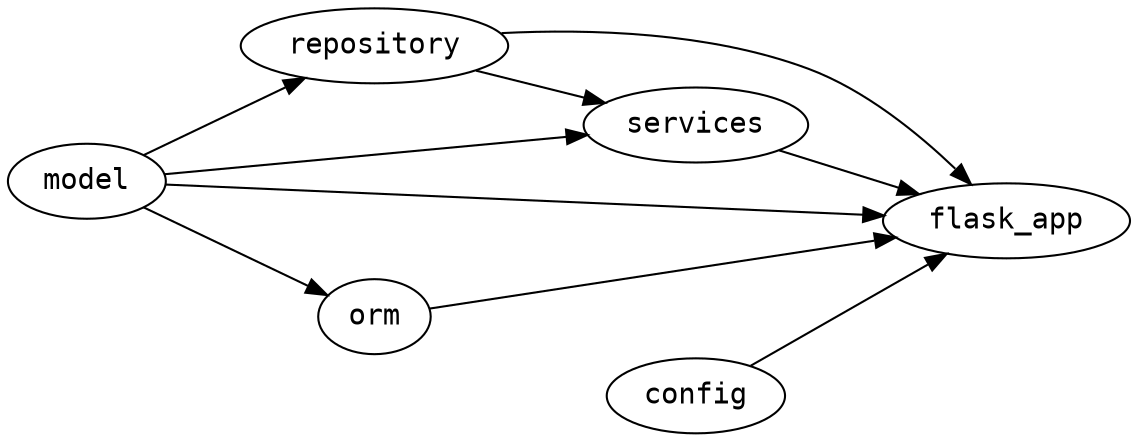 # This file was generated by snakefood3.

strict digraph "dependencies" {
  graph [
          rankdir="LR",
          overlap="scale",
          ratio="fill",
          fontsize="16",
          dpi="150",
          clusterrank="local"
      ]

     node [
          fontsize=14
          shape=ellipse
          fontname=Consolas
     ];
  "repository" -> "flask_app"
  "services" -> "flask_app"
  "orm" -> "flask_app"
  "model" -> "flask_app"
  "config" -> "flask_app"
  "model" -> "orm"
  "model" -> "repository"
  "model" -> "services"
  "repository" -> "services"
 }